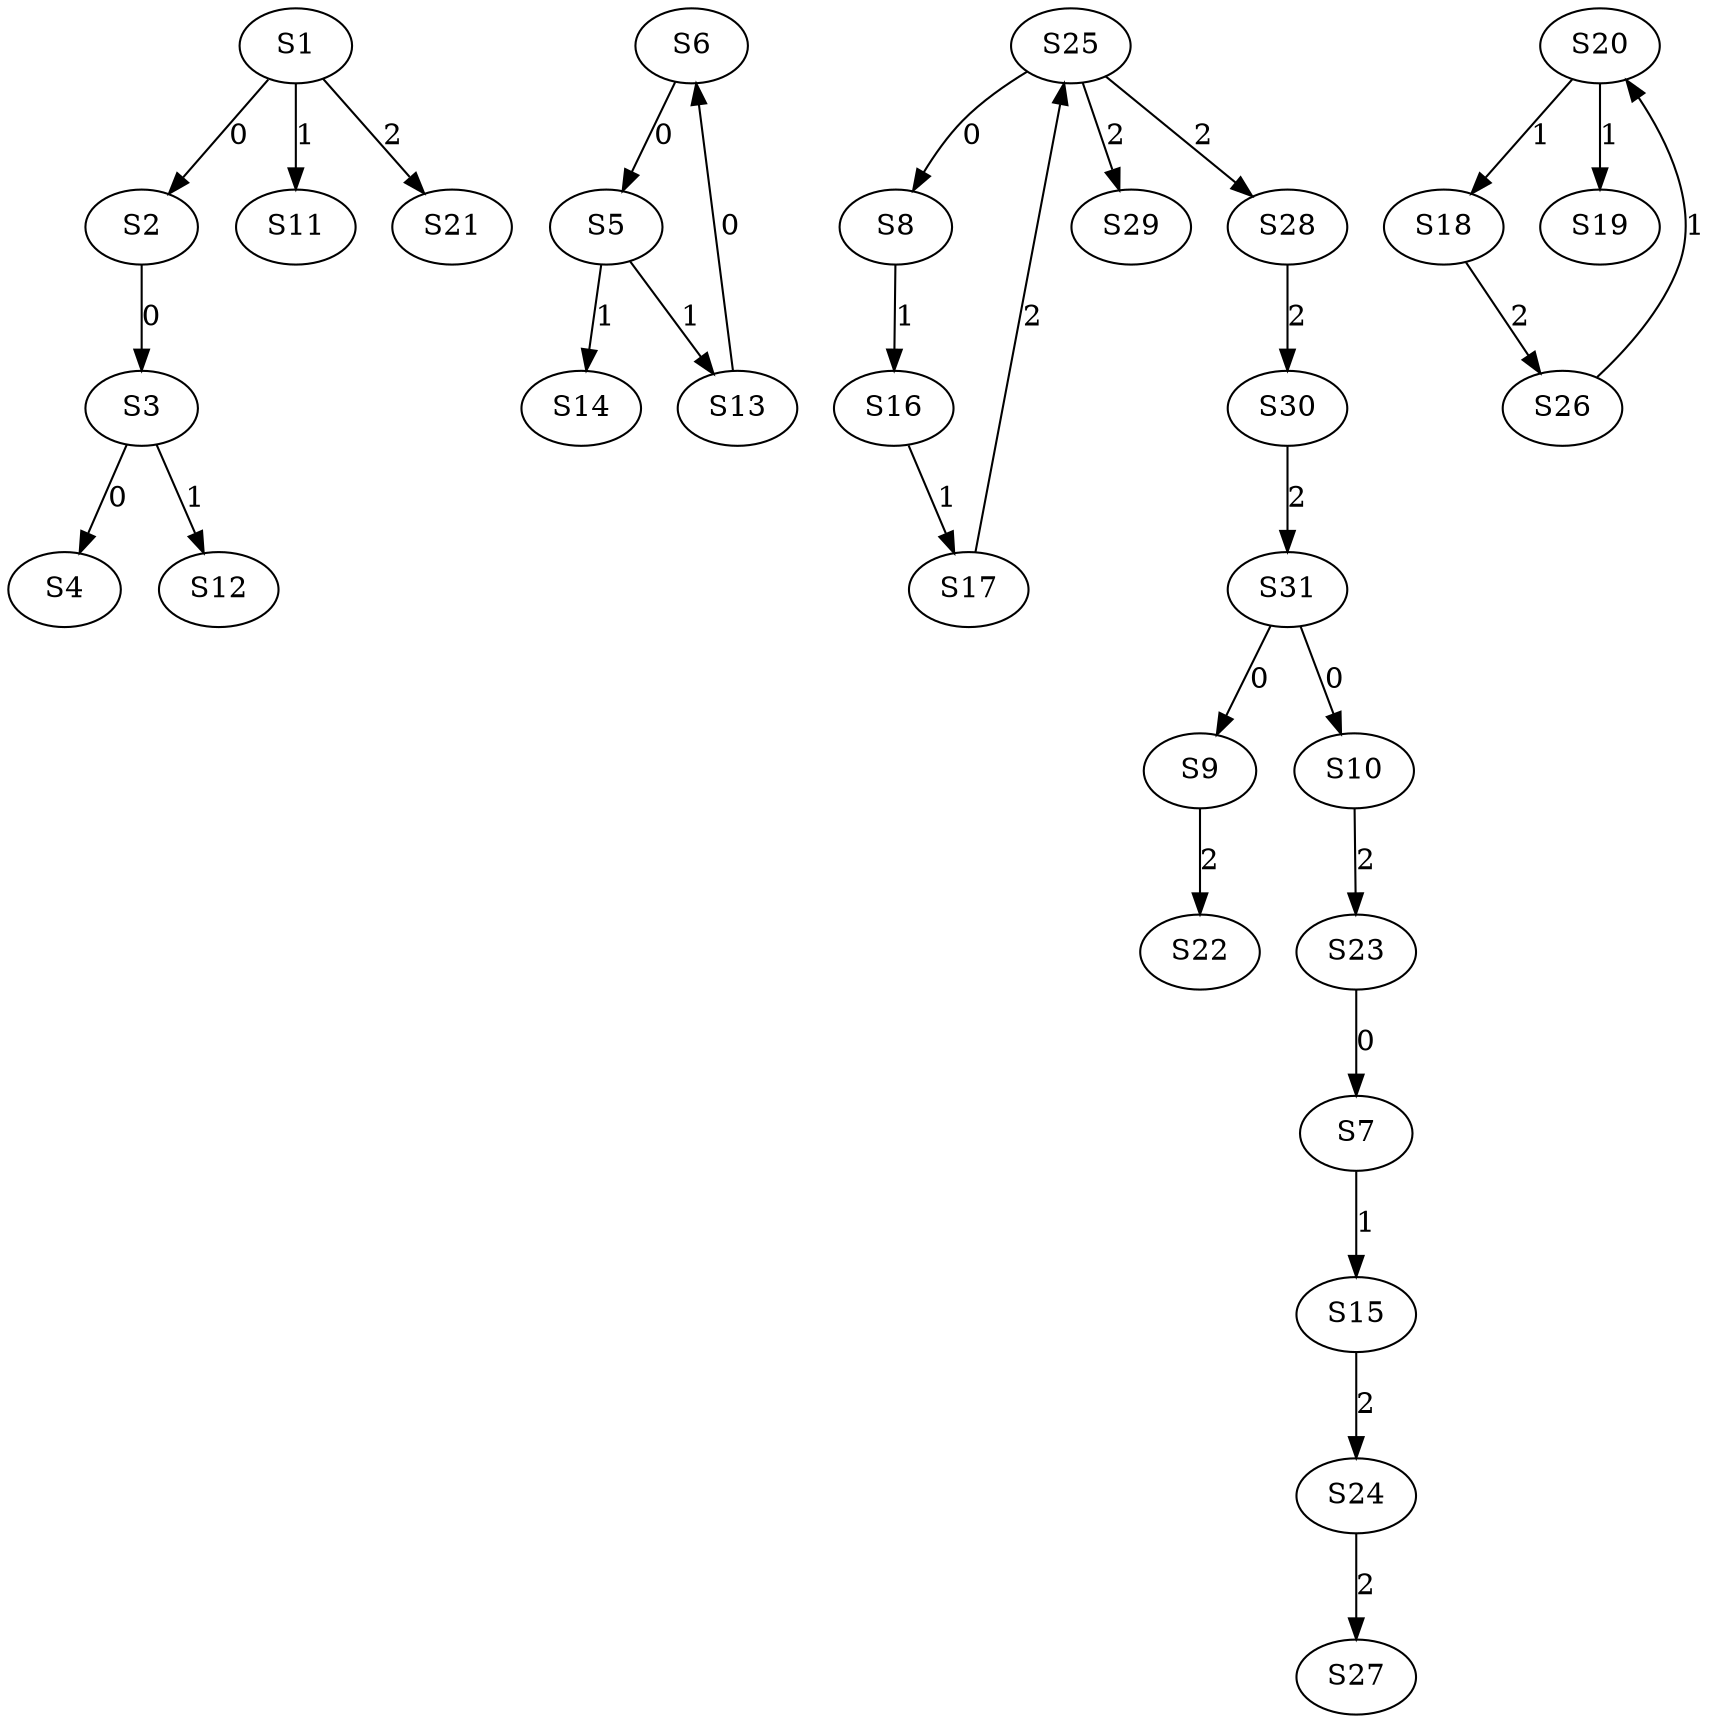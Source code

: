 strict digraph {
	S1 -> S2 [ label = 0 ];
	S2 -> S3 [ label = 0 ];
	S3 -> S4 [ label = 0 ];
	S6 -> S5 [ label = 0 ];
	S13 -> S6 [ label = 0 ];
	S23 -> S7 [ label = 0 ];
	S25 -> S8 [ label = 0 ];
	S31 -> S9 [ label = 0 ];
	S31 -> S10 [ label = 0 ];
	S1 -> S11 [ label = 1 ];
	S3 -> S12 [ label = 1 ];
	S5 -> S13 [ label = 1 ];
	S5 -> S14 [ label = 1 ];
	S7 -> S15 [ label = 1 ];
	S8 -> S16 [ label = 1 ];
	S16 -> S17 [ label = 1 ];
	S20 -> S18 [ label = 1 ];
	S20 -> S19 [ label = 1 ];
	S26 -> S20 [ label = 1 ];
	S1 -> S21 [ label = 2 ];
	S9 -> S22 [ label = 2 ];
	S10 -> S23 [ label = 2 ];
	S15 -> S24 [ label = 2 ];
	S17 -> S25 [ label = 2 ];
	S18 -> S26 [ label = 2 ];
	S24 -> S27 [ label = 2 ];
	S25 -> S28 [ label = 2 ];
	S25 -> S29 [ label = 2 ];
	S28 -> S30 [ label = 2 ];
	S30 -> S31 [ label = 2 ];
}